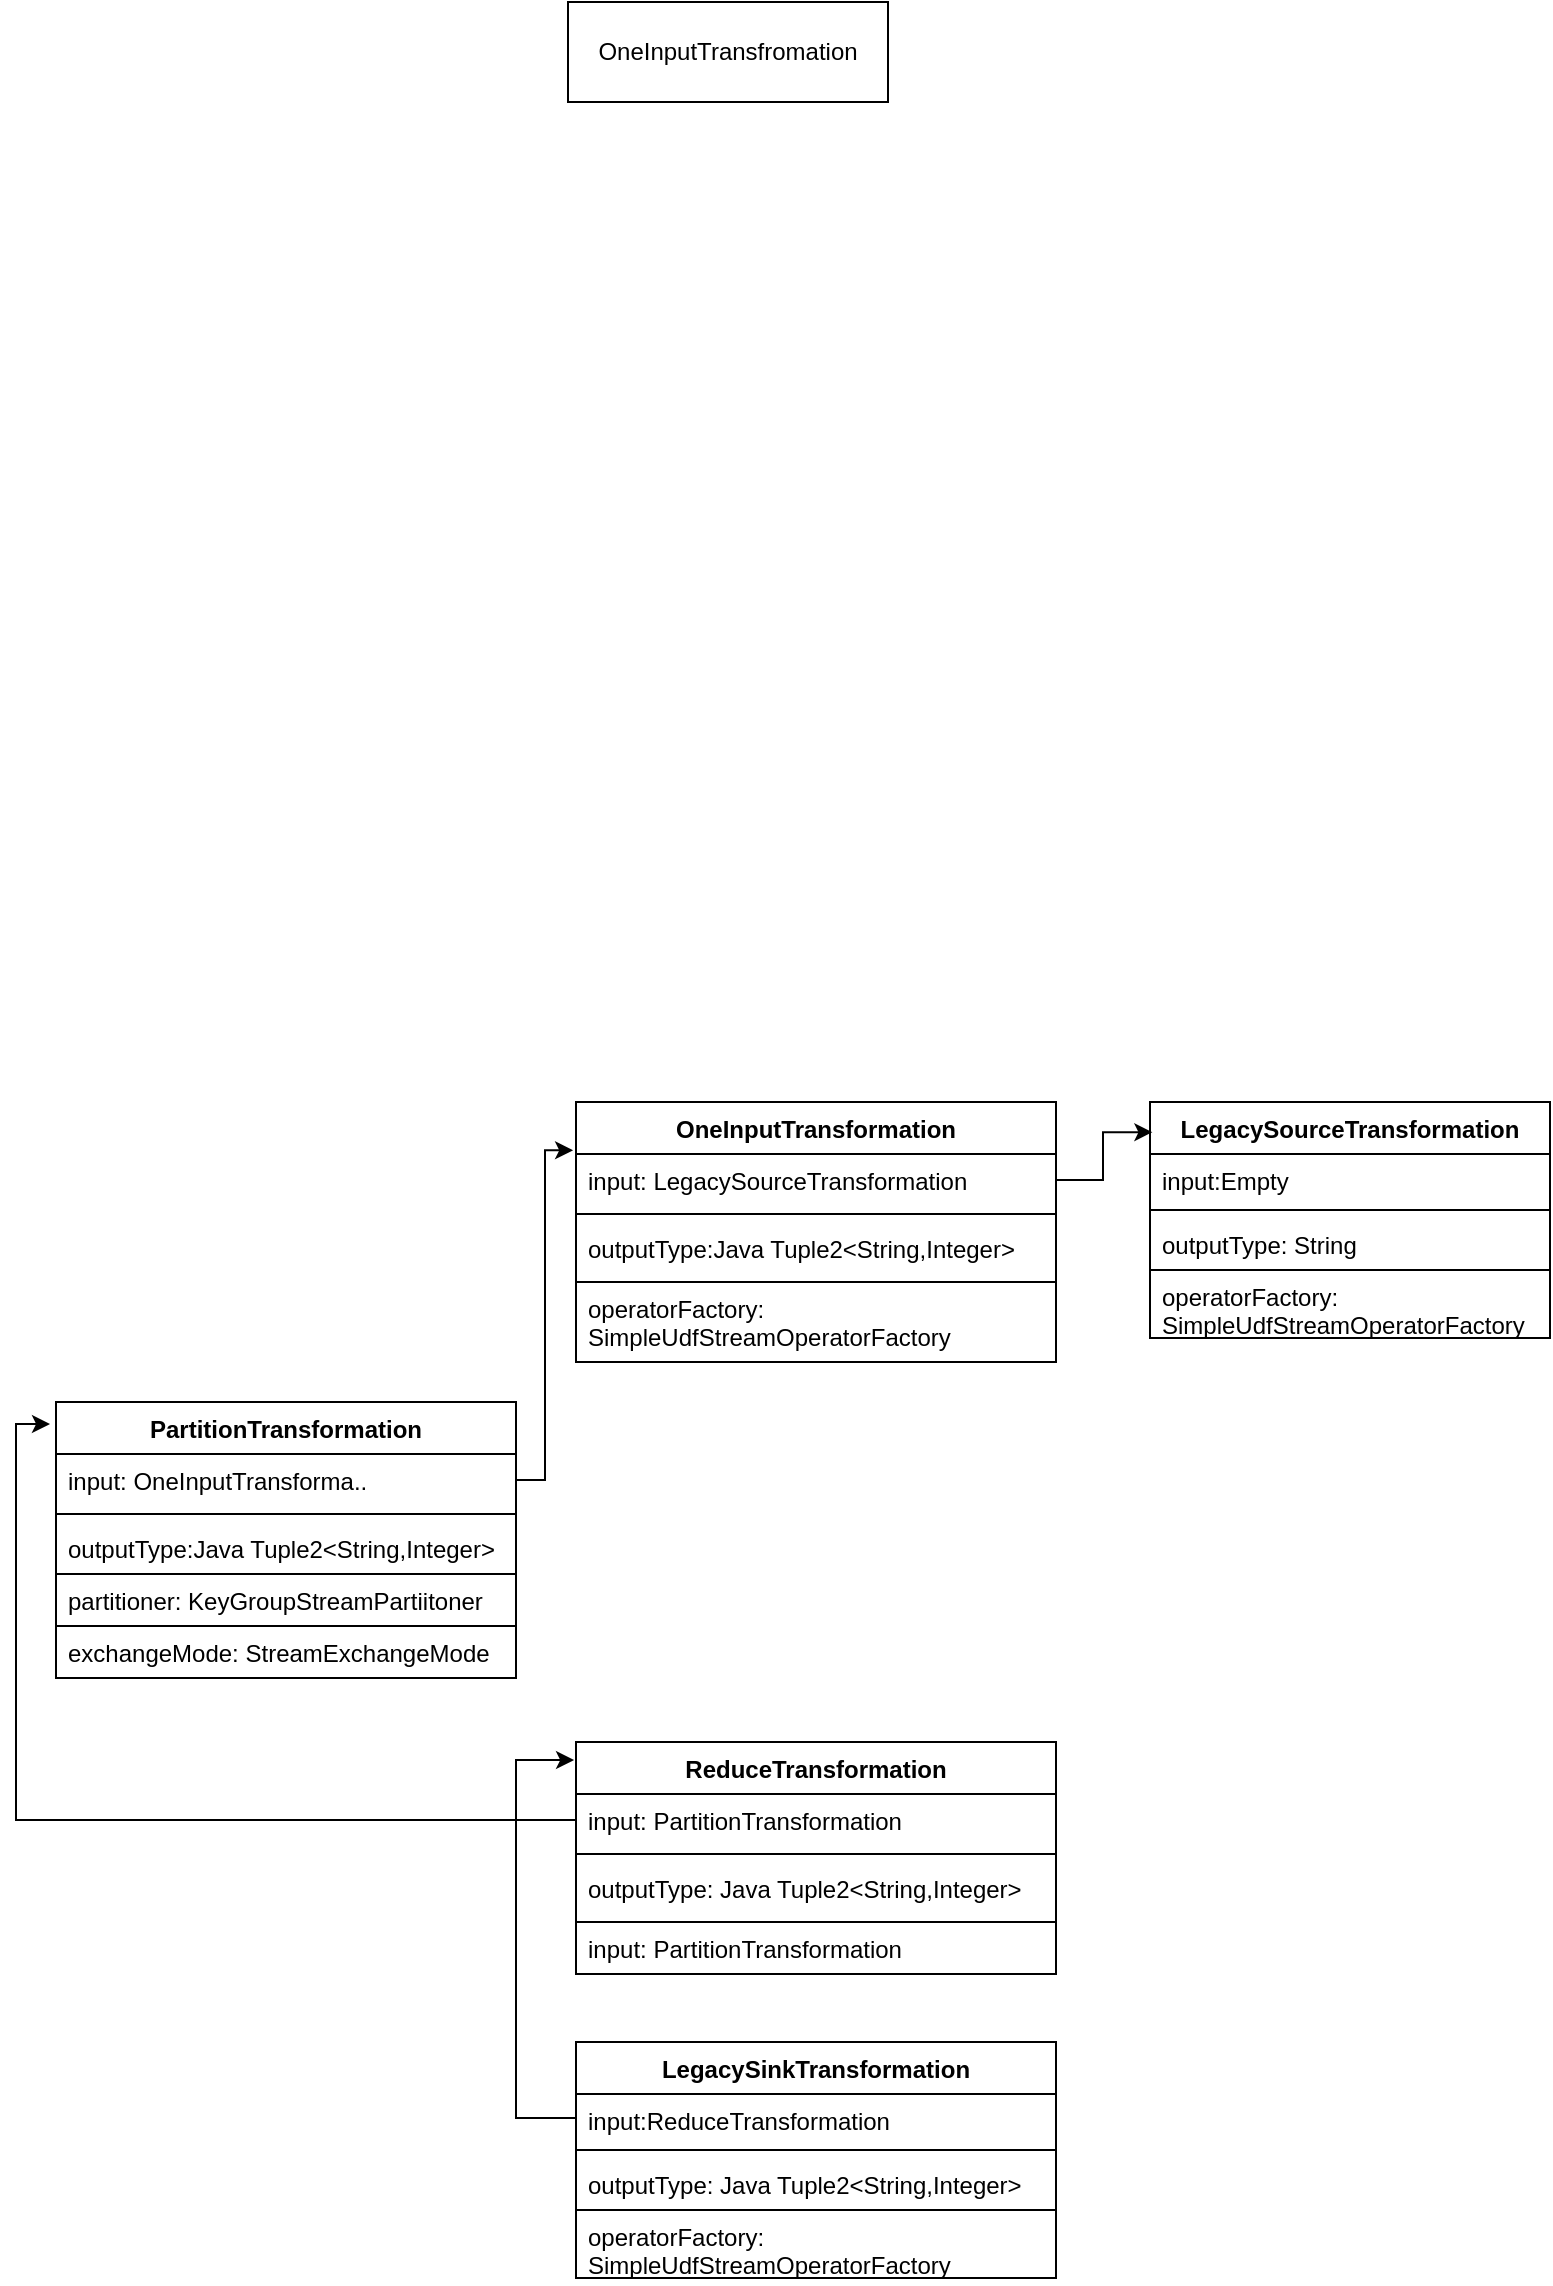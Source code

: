 <mxfile version="16.4.7" type="github">
  <diagram id="Seage1NKdYmr49wCcBHK" name="Page-1">
    <mxGraphModel dx="1360" dy="802" grid="1" gridSize="10" guides="1" tooltips="1" connect="1" arrows="1" fold="1" page="1" pageScale="1" pageWidth="1654" pageHeight="2336" math="0" shadow="0">
      <root>
        <mxCell id="0" />
        <mxCell id="1" parent="0" />
        <mxCell id="Rbzr3xlmV7tuK7JO5seQ-1" value="OneInputTransfromation" style="rounded=0;whiteSpace=wrap;html=1;" vertex="1" parent="1">
          <mxGeometry x="436" y="150" width="160" height="50" as="geometry" />
        </mxCell>
        <mxCell id="Rbzr3xlmV7tuK7JO5seQ-2" value="OneInputTransformation" style="swimlane;fontStyle=1;align=center;verticalAlign=top;childLayout=stackLayout;horizontal=1;startSize=26;horizontalStack=0;resizeParent=1;resizeParentMax=0;resizeLast=0;collapsible=1;marginBottom=0;" vertex="1" parent="1">
          <mxGeometry x="440" y="700" width="240" height="130" as="geometry" />
        </mxCell>
        <mxCell id="Rbzr3xlmV7tuK7JO5seQ-3" value="input: LegacySourceTransformation" style="text;strokeColor=none;fillColor=none;align=left;verticalAlign=top;spacingLeft=4;spacingRight=4;overflow=hidden;rotatable=0;points=[[0,0.5],[1,0.5]];portConstraint=eastwest;" vertex="1" parent="Rbzr3xlmV7tuK7JO5seQ-2">
          <mxGeometry y="26" width="240" height="26" as="geometry" />
        </mxCell>
        <mxCell id="Rbzr3xlmV7tuK7JO5seQ-4" value="" style="line;strokeWidth=1;fillColor=none;align=left;verticalAlign=middle;spacingTop=-1;spacingLeft=3;spacingRight=3;rotatable=0;labelPosition=right;points=[];portConstraint=eastwest;" vertex="1" parent="Rbzr3xlmV7tuK7JO5seQ-2">
          <mxGeometry y="52" width="240" height="8" as="geometry" />
        </mxCell>
        <mxCell id="Rbzr3xlmV7tuK7JO5seQ-5" value="outputType:Java Tuple2&lt;String,Integer&gt;" style="text;strokeColor=none;fillColor=none;align=left;verticalAlign=top;spacingLeft=4;spacingRight=4;overflow=hidden;rotatable=0;points=[[0,0.5],[1,0.5]];portConstraint=eastwest;" vertex="1" parent="Rbzr3xlmV7tuK7JO5seQ-2">
          <mxGeometry y="60" width="240" height="30" as="geometry" />
        </mxCell>
        <mxCell id="Rbzr3xlmV7tuK7JO5seQ-26" value="operatorFactory:&#xa;SimpleUdfStreamOperatorFactory" style="text;strokeColor=default;fillColor=none;align=left;verticalAlign=top;spacingLeft=4;spacingRight=4;overflow=hidden;rotatable=0;points=[[0,0.5],[1,0.5]];portConstraint=eastwest;" vertex="1" parent="Rbzr3xlmV7tuK7JO5seQ-2">
          <mxGeometry y="90" width="240" height="40" as="geometry" />
        </mxCell>
        <mxCell id="Rbzr3xlmV7tuK7JO5seQ-6" value="LegacySourceTransformation" style="swimlane;fontStyle=1;align=center;verticalAlign=top;childLayout=stackLayout;horizontal=1;startSize=26;horizontalStack=0;resizeParent=1;resizeParentMax=0;resizeLast=0;collapsible=1;marginBottom=0;" vertex="1" parent="1">
          <mxGeometry x="727" y="700" width="200" height="118" as="geometry" />
        </mxCell>
        <mxCell id="Rbzr3xlmV7tuK7JO5seQ-7" value="input:Empty" style="text;strokeColor=none;fillColor=none;align=left;verticalAlign=top;spacingLeft=4;spacingRight=4;overflow=hidden;rotatable=0;points=[[0,0.5],[1,0.5]];portConstraint=eastwest;" vertex="1" parent="Rbzr3xlmV7tuK7JO5seQ-6">
          <mxGeometry y="26" width="200" height="24" as="geometry" />
        </mxCell>
        <mxCell id="Rbzr3xlmV7tuK7JO5seQ-8" value="" style="line;strokeWidth=1;fillColor=none;align=left;verticalAlign=middle;spacingTop=-1;spacingLeft=3;spacingRight=3;rotatable=0;labelPosition=right;points=[];portConstraint=eastwest;" vertex="1" parent="Rbzr3xlmV7tuK7JO5seQ-6">
          <mxGeometry y="50" width="200" height="8" as="geometry" />
        </mxCell>
        <mxCell id="Rbzr3xlmV7tuK7JO5seQ-9" value="outputType: String" style="text;strokeColor=none;fillColor=none;align=left;verticalAlign=top;spacingLeft=4;spacingRight=4;overflow=hidden;rotatable=0;points=[[0,0.5],[1,0.5]];portConstraint=eastwest;" vertex="1" parent="Rbzr3xlmV7tuK7JO5seQ-6">
          <mxGeometry y="58" width="200" height="26" as="geometry" />
        </mxCell>
        <mxCell id="Rbzr3xlmV7tuK7JO5seQ-25" value="operatorFactory:&#xa;SimpleUdfStreamOperatorFactory" style="text;strokeColor=default;fillColor=none;align=left;verticalAlign=top;spacingLeft=4;spacingRight=4;overflow=hidden;rotatable=0;points=[[0,0.5],[1,0.5]];portConstraint=eastwest;" vertex="1" parent="Rbzr3xlmV7tuK7JO5seQ-6">
          <mxGeometry y="84" width="200" height="34" as="geometry" />
        </mxCell>
        <mxCell id="Rbzr3xlmV7tuK7JO5seQ-10" style="edgeStyle=orthogonalEdgeStyle;rounded=0;orthogonalLoop=1;jettySize=auto;html=1;entryX=0.006;entryY=0.128;entryDx=0;entryDy=0;entryPerimeter=0;" edge="1" parent="1" source="Rbzr3xlmV7tuK7JO5seQ-3" target="Rbzr3xlmV7tuK7JO5seQ-6">
          <mxGeometry relative="1" as="geometry">
            <mxPoint x="410" y="677" as="sourcePoint" />
          </mxGeometry>
        </mxCell>
        <mxCell id="Rbzr3xlmV7tuK7JO5seQ-15" value="ReduceTransformation" style="swimlane;fontStyle=1;align=center;verticalAlign=top;childLayout=stackLayout;horizontal=1;startSize=26;horizontalStack=0;resizeParent=1;resizeParentMax=0;resizeLast=0;collapsible=1;marginBottom=0;" vertex="1" parent="1">
          <mxGeometry x="440" y="1020" width="240" height="116" as="geometry">
            <mxRectangle x="440" y="1020" width="160" height="26" as="alternateBounds" />
          </mxGeometry>
        </mxCell>
        <mxCell id="Rbzr3xlmV7tuK7JO5seQ-16" value="input: PartitionTransformation" style="text;strokeColor=none;fillColor=none;align=left;verticalAlign=top;spacingLeft=4;spacingRight=4;overflow=hidden;rotatable=0;points=[[0,0.5],[1,0.5]];portConstraint=eastwest;" vertex="1" parent="Rbzr3xlmV7tuK7JO5seQ-15">
          <mxGeometry y="26" width="240" height="26" as="geometry" />
        </mxCell>
        <mxCell id="Rbzr3xlmV7tuK7JO5seQ-17" value="" style="line;strokeWidth=1;fillColor=none;align=left;verticalAlign=middle;spacingTop=-1;spacingLeft=3;spacingRight=3;rotatable=0;labelPosition=right;points=[];portConstraint=eastwest;" vertex="1" parent="Rbzr3xlmV7tuK7JO5seQ-15">
          <mxGeometry y="52" width="240" height="8" as="geometry" />
        </mxCell>
        <mxCell id="Rbzr3xlmV7tuK7JO5seQ-18" value="outputType: Java Tuple2&lt;String,Integer&gt;" style="text;strokeColor=none;fillColor=none;align=left;verticalAlign=top;spacingLeft=4;spacingRight=4;overflow=hidden;rotatable=0;points=[[0,0.5],[1,0.5]];portConstraint=eastwest;" vertex="1" parent="Rbzr3xlmV7tuK7JO5seQ-15">
          <mxGeometry y="60" width="240" height="30" as="geometry" />
        </mxCell>
        <mxCell id="Rbzr3xlmV7tuK7JO5seQ-34" value="input: PartitionTransformation" style="text;strokeColor=default;fillColor=none;align=left;verticalAlign=top;spacingLeft=4;spacingRight=4;overflow=hidden;rotatable=0;points=[[0,0.5],[1,0.5]];portConstraint=eastwest;" vertex="1" parent="Rbzr3xlmV7tuK7JO5seQ-15">
          <mxGeometry y="90" width="240" height="26" as="geometry" />
        </mxCell>
        <mxCell id="Rbzr3xlmV7tuK7JO5seQ-19" value="PartitionTransformation" style="swimlane;fontStyle=1;align=center;verticalAlign=top;childLayout=stackLayout;horizontal=1;startSize=26;horizontalStack=0;resizeParent=1;resizeParentMax=0;resizeLast=0;collapsible=1;marginBottom=0;" vertex="1" parent="1">
          <mxGeometry x="180" y="850" width="230" height="138" as="geometry">
            <mxRectangle x="340" y="340" width="170" height="26" as="alternateBounds" />
          </mxGeometry>
        </mxCell>
        <mxCell id="Rbzr3xlmV7tuK7JO5seQ-20" value="input: OneInputTransforma.." style="text;strokeColor=none;fillColor=none;align=left;verticalAlign=top;spacingLeft=4;spacingRight=4;overflow=hidden;rotatable=0;points=[[0,0.5],[1,0.5]];portConstraint=eastwest;" vertex="1" parent="Rbzr3xlmV7tuK7JO5seQ-19">
          <mxGeometry y="26" width="230" height="26" as="geometry" />
        </mxCell>
        <mxCell id="Rbzr3xlmV7tuK7JO5seQ-21" value="" style="line;strokeWidth=1;fillColor=none;align=left;verticalAlign=middle;spacingTop=-1;spacingLeft=3;spacingRight=3;rotatable=0;labelPosition=right;points=[];portConstraint=eastwest;" vertex="1" parent="Rbzr3xlmV7tuK7JO5seQ-19">
          <mxGeometry y="52" width="230" height="8" as="geometry" />
        </mxCell>
        <mxCell id="Rbzr3xlmV7tuK7JO5seQ-22" value="outputType:Java Tuple2&lt;String,Integer&gt;" style="text;strokeColor=none;fillColor=none;align=left;verticalAlign=top;spacingLeft=4;spacingRight=4;overflow=hidden;rotatable=0;points=[[0,0.5],[1,0.5]];portConstraint=eastwest;" vertex="1" parent="Rbzr3xlmV7tuK7JO5seQ-19">
          <mxGeometry y="60" width="230" height="26" as="geometry" />
        </mxCell>
        <mxCell id="Rbzr3xlmV7tuK7JO5seQ-24" value="partitioner: KeyGroupStreamPartiitoner" style="text;strokeColor=default;fillColor=none;align=left;verticalAlign=top;spacingLeft=4;spacingRight=4;overflow=hidden;rotatable=0;points=[[0,0.5],[1,0.5]];portConstraint=eastwest;" vertex="1" parent="Rbzr3xlmV7tuK7JO5seQ-19">
          <mxGeometry y="86" width="230" height="26" as="geometry" />
        </mxCell>
        <mxCell id="Rbzr3xlmV7tuK7JO5seQ-27" value="exchangeMode: StreamExchangeMode&#xa;" style="text;strokeColor=default;fillColor=none;align=left;verticalAlign=top;spacingLeft=4;spacingRight=4;overflow=hidden;rotatable=0;points=[[0,0.5],[1,0.5]];portConstraint=eastwest;" vertex="1" parent="Rbzr3xlmV7tuK7JO5seQ-19">
          <mxGeometry y="112" width="230" height="26" as="geometry" />
        </mxCell>
        <mxCell id="Rbzr3xlmV7tuK7JO5seQ-23" style="edgeStyle=elbowEdgeStyle;rounded=0;orthogonalLoop=1;jettySize=auto;html=1;exitX=1;exitY=0.5;exitDx=0;exitDy=0;entryX=-0.006;entryY=0.186;entryDx=0;entryDy=0;entryPerimeter=0;" edge="1" parent="1" source="Rbzr3xlmV7tuK7JO5seQ-20" target="Rbzr3xlmV7tuK7JO5seQ-2">
          <mxGeometry relative="1" as="geometry" />
        </mxCell>
        <mxCell id="Rbzr3xlmV7tuK7JO5seQ-28" value="" style="rounded=0;orthogonalLoop=1;jettySize=auto;html=1;entryX=-0.013;entryY=0.08;entryDx=0;entryDy=0;entryPerimeter=0;edgeStyle=orthogonalEdgeStyle;" edge="1" parent="1" source="Rbzr3xlmV7tuK7JO5seQ-16" target="Rbzr3xlmV7tuK7JO5seQ-19">
          <mxGeometry relative="1" as="geometry">
            <Array as="points">
              <mxPoint x="160" y="1059" />
              <mxPoint x="160" y="861" />
            </Array>
          </mxGeometry>
        </mxCell>
        <mxCell id="Rbzr3xlmV7tuK7JO5seQ-29" value="LegacySinkTransformation" style="swimlane;fontStyle=1;align=center;verticalAlign=top;childLayout=stackLayout;horizontal=1;startSize=26;horizontalStack=0;resizeParent=1;resizeParentMax=0;resizeLast=0;collapsible=1;marginBottom=0;" vertex="1" parent="1">
          <mxGeometry x="440" y="1170" width="240" height="118" as="geometry">
            <mxRectangle x="440" y="1170" width="190" height="26" as="alternateBounds" />
          </mxGeometry>
        </mxCell>
        <mxCell id="Rbzr3xlmV7tuK7JO5seQ-30" value="input:ReduceTransformation" style="text;strokeColor=none;fillColor=none;align=left;verticalAlign=top;spacingLeft=4;spacingRight=4;overflow=hidden;rotatable=0;points=[[0,0.5],[1,0.5]];portConstraint=eastwest;" vertex="1" parent="Rbzr3xlmV7tuK7JO5seQ-29">
          <mxGeometry y="26" width="240" height="24" as="geometry" />
        </mxCell>
        <mxCell id="Rbzr3xlmV7tuK7JO5seQ-31" value="" style="line;strokeWidth=1;fillColor=none;align=left;verticalAlign=middle;spacingTop=-1;spacingLeft=3;spacingRight=3;rotatable=0;labelPosition=right;points=[];portConstraint=eastwest;" vertex="1" parent="Rbzr3xlmV7tuK7JO5seQ-29">
          <mxGeometry y="50" width="240" height="8" as="geometry" />
        </mxCell>
        <mxCell id="Rbzr3xlmV7tuK7JO5seQ-32" value="outputType: Java Tuple2&lt;String,Integer&gt;" style="text;strokeColor=none;fillColor=none;align=left;verticalAlign=top;spacingLeft=4;spacingRight=4;overflow=hidden;rotatable=0;points=[[0,0.5],[1,0.5]];portConstraint=eastwest;" vertex="1" parent="Rbzr3xlmV7tuK7JO5seQ-29">
          <mxGeometry y="58" width="240" height="26" as="geometry" />
        </mxCell>
        <mxCell id="Rbzr3xlmV7tuK7JO5seQ-33" value="operatorFactory:&#xa;SimpleUdfStreamOperatorFactory" style="text;strokeColor=default;fillColor=none;align=left;verticalAlign=top;spacingLeft=4;spacingRight=4;overflow=hidden;rotatable=0;points=[[0,0.5],[1,0.5]];portConstraint=eastwest;" vertex="1" parent="Rbzr3xlmV7tuK7JO5seQ-29">
          <mxGeometry y="84" width="240" height="34" as="geometry" />
        </mxCell>
        <mxCell id="Rbzr3xlmV7tuK7JO5seQ-36" style="rounded=0;orthogonalLoop=1;jettySize=auto;html=1;entryX=-0.004;entryY=0.078;entryDx=0;entryDy=0;entryPerimeter=0;edgeStyle=elbowEdgeStyle;" edge="1" parent="1" source="Rbzr3xlmV7tuK7JO5seQ-30" target="Rbzr3xlmV7tuK7JO5seQ-15">
          <mxGeometry relative="1" as="geometry">
            <Array as="points">
              <mxPoint x="410" y="1140" />
            </Array>
          </mxGeometry>
        </mxCell>
      </root>
    </mxGraphModel>
  </diagram>
</mxfile>
